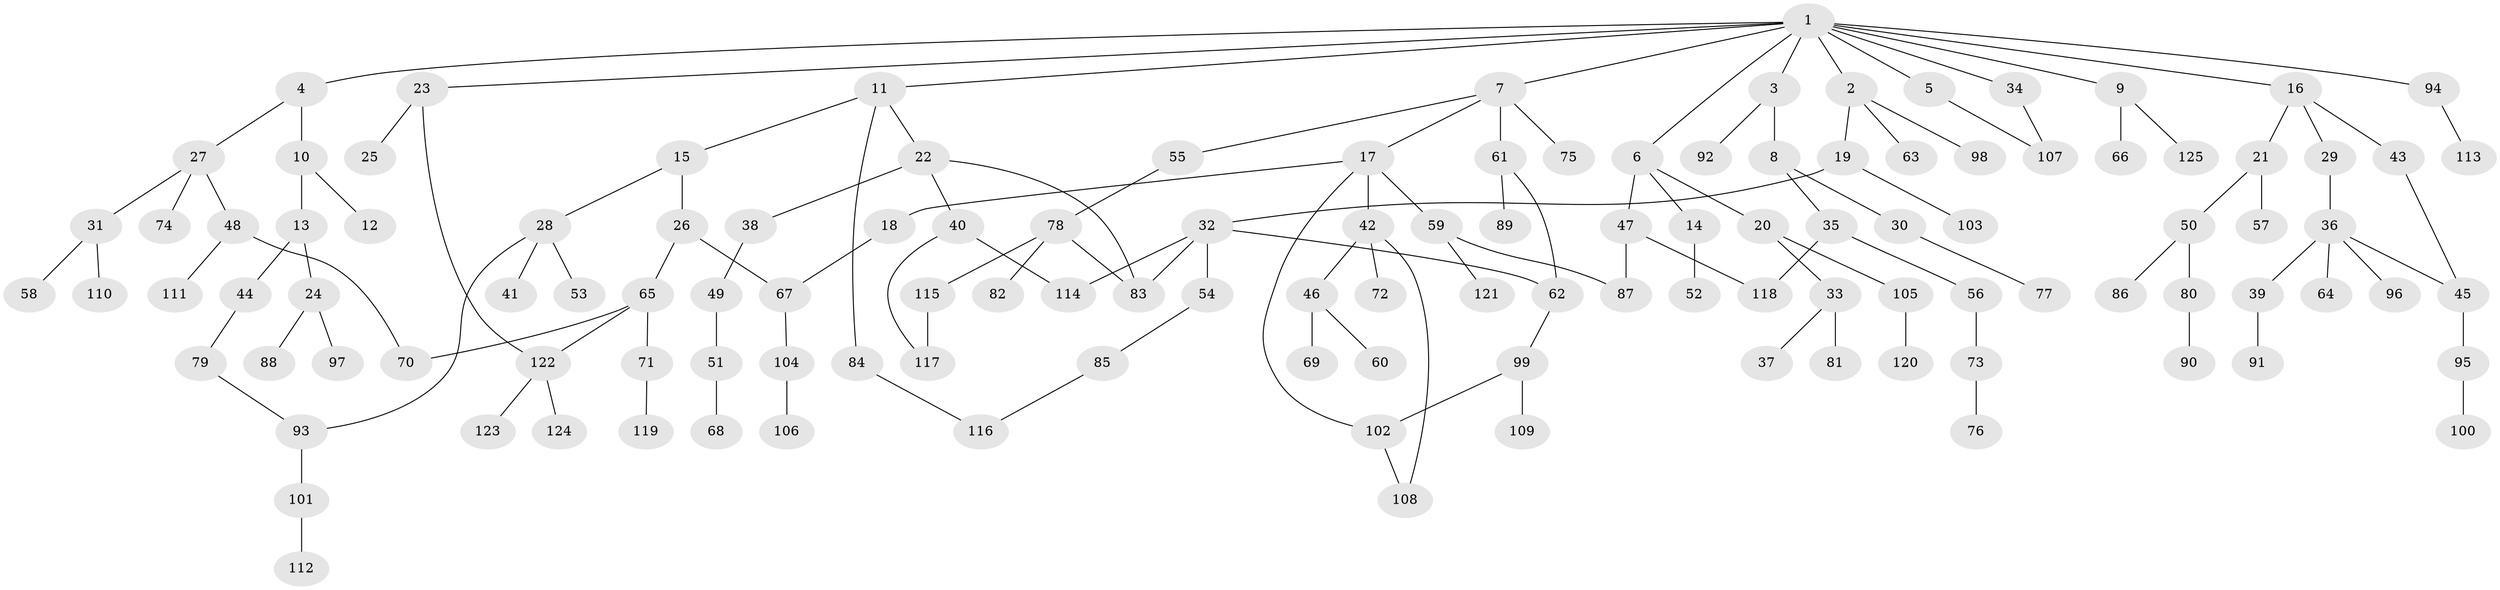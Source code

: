 // coarse degree distribution, {3: 0.15873015873015872, 2: 0.3492063492063492, 6: 0.031746031746031744, 4: 0.09523809523809523, 5: 0.031746031746031744, 1: 0.31746031746031744, 10: 0.015873015873015872}
// Generated by graph-tools (version 1.1) at 2025/36/03/04/25 23:36:02]
// undirected, 125 vertices, 140 edges
graph export_dot {
  node [color=gray90,style=filled];
  1;
  2;
  3;
  4;
  5;
  6;
  7;
  8;
  9;
  10;
  11;
  12;
  13;
  14;
  15;
  16;
  17;
  18;
  19;
  20;
  21;
  22;
  23;
  24;
  25;
  26;
  27;
  28;
  29;
  30;
  31;
  32;
  33;
  34;
  35;
  36;
  37;
  38;
  39;
  40;
  41;
  42;
  43;
  44;
  45;
  46;
  47;
  48;
  49;
  50;
  51;
  52;
  53;
  54;
  55;
  56;
  57;
  58;
  59;
  60;
  61;
  62;
  63;
  64;
  65;
  66;
  67;
  68;
  69;
  70;
  71;
  72;
  73;
  74;
  75;
  76;
  77;
  78;
  79;
  80;
  81;
  82;
  83;
  84;
  85;
  86;
  87;
  88;
  89;
  90;
  91;
  92;
  93;
  94;
  95;
  96;
  97;
  98;
  99;
  100;
  101;
  102;
  103;
  104;
  105;
  106;
  107;
  108;
  109;
  110;
  111;
  112;
  113;
  114;
  115;
  116;
  117;
  118;
  119;
  120;
  121;
  122;
  123;
  124;
  125;
  1 -- 2;
  1 -- 3;
  1 -- 4;
  1 -- 5;
  1 -- 6;
  1 -- 7;
  1 -- 9;
  1 -- 11;
  1 -- 16;
  1 -- 23;
  1 -- 34;
  1 -- 94;
  2 -- 19;
  2 -- 63;
  2 -- 98;
  3 -- 8;
  3 -- 92;
  4 -- 10;
  4 -- 27;
  5 -- 107;
  6 -- 14;
  6 -- 20;
  6 -- 47;
  7 -- 17;
  7 -- 55;
  7 -- 61;
  7 -- 75;
  8 -- 30;
  8 -- 35;
  9 -- 66;
  9 -- 125;
  10 -- 12;
  10 -- 13;
  11 -- 15;
  11 -- 22;
  11 -- 84;
  13 -- 24;
  13 -- 44;
  14 -- 52;
  15 -- 26;
  15 -- 28;
  16 -- 21;
  16 -- 29;
  16 -- 43;
  17 -- 18;
  17 -- 42;
  17 -- 59;
  17 -- 102;
  18 -- 67;
  19 -- 32;
  19 -- 103;
  20 -- 33;
  20 -- 105;
  21 -- 50;
  21 -- 57;
  22 -- 38;
  22 -- 40;
  22 -- 83;
  23 -- 25;
  23 -- 122;
  24 -- 88;
  24 -- 97;
  26 -- 65;
  26 -- 67;
  27 -- 31;
  27 -- 48;
  27 -- 74;
  28 -- 41;
  28 -- 53;
  28 -- 93;
  29 -- 36;
  30 -- 77;
  31 -- 58;
  31 -- 110;
  32 -- 54;
  32 -- 62;
  32 -- 114;
  32 -- 83;
  33 -- 37;
  33 -- 81;
  34 -- 107;
  35 -- 56;
  35 -- 118;
  36 -- 39;
  36 -- 45;
  36 -- 64;
  36 -- 96;
  38 -- 49;
  39 -- 91;
  40 -- 117;
  40 -- 114;
  42 -- 46;
  42 -- 72;
  42 -- 108;
  43 -- 45;
  44 -- 79;
  45 -- 95;
  46 -- 60;
  46 -- 69;
  47 -- 118;
  47 -- 87;
  48 -- 111;
  48 -- 70;
  49 -- 51;
  50 -- 80;
  50 -- 86;
  51 -- 68;
  54 -- 85;
  55 -- 78;
  56 -- 73;
  59 -- 87;
  59 -- 121;
  61 -- 89;
  61 -- 62;
  62 -- 99;
  65 -- 70;
  65 -- 71;
  65 -- 122;
  67 -- 104;
  71 -- 119;
  73 -- 76;
  78 -- 82;
  78 -- 83;
  78 -- 115;
  79 -- 93;
  80 -- 90;
  84 -- 116;
  85 -- 116;
  93 -- 101;
  94 -- 113;
  95 -- 100;
  99 -- 109;
  99 -- 102;
  101 -- 112;
  102 -- 108;
  104 -- 106;
  105 -- 120;
  115 -- 117;
  122 -- 123;
  122 -- 124;
}
